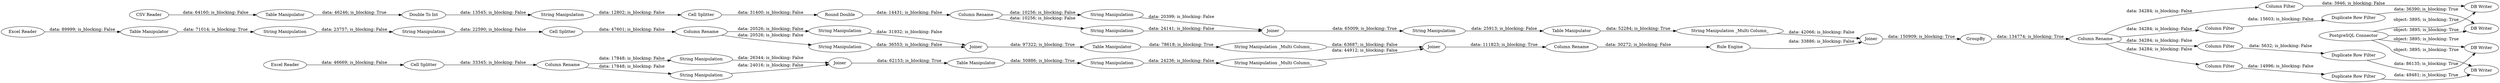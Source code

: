 digraph {
	"8365187475473225234_26" [label="Cell Splitter"]
	"-290915704965861738_61" [label="Column Filter"]
	"8992122588066961143_18" [label="Cell Splitter"]
	"8992122588066961143_1" [label="Excel Reader"]
	"8992122588066961143_17" [label=Joiner]
	"8992122588066961143_21" [label="Table Manipulator"]
	"8365187475473225234_41" [label="String Manipulation"]
	"8365187475473225234_2" [label="CSV Reader"]
	"8992122588066961143_19" [label="String Manipulation"]
	"8992122588066961143_16" [label="Table Manipulator"]
	"8365187475473225234_36" [label="String Manipulation _Multi Column_"]
	"-290915704965861738_50" [label="DB Writer"]
	"8365187475473225234_24" [label="Table Manipulator"]
	"8365187475473225234_29" [label="Column Rename"]
	"8992122588066961143_48" [label="String Manipulation"]
	"-290915704965861738_53" [label="DB Writer"]
	"8992122588066961143_47" [label="Column Rename"]
	"8992122588066961143_14" [label="String Manipulation"]
	"8992122588066961143_22" [label="Column Rename"]
	"8365187475473225234_35" [label="String Manipulation"]
	"8992122588066961143_33" [label="String Manipulation"]
	"8365187475473225234_23" [label="String Manipulation"]
	"-290915704965861738_63" [label="Duplicate Row Filter"]
	"8365187475473225234_28" [label="Table Manipulator"]
	"8992122588066961143_39" [label="String Manipulation _Multi Column_"]
	"-290915704965861738_59" [label="Duplicate Row Filter"]
	"-290915704965861738_56" [label="Duplicate Row Filter"]
	"8992122588066961143_3" [label="Excel Reader"]
	"-290915704965861738_52" [label="DB Writer"]
	"-290915704965861738_51" [label="DB Writer"]
	"8992122588066961143_15" [label=Joiner]
	"8365187475473225234_34" [label="Double To Int"]
	"8992122588066961143_30" [label=Joiner]
	"8365187475473225234_25" [label=Joiner]
	"-290915704965861738_49" [label="Column Rename"]
	"-290915704965861738_5" [label="PostgreSQL Connector"]
	"-290915704965861738_32" [label=Joiner]
	"8992122588066961143_40" [label="String Manipulation _Multi Column_"]
	"8992122588066961143_20" [label="String Manipulation"]
	"8992122588066961143_9" [label="Column Rename"]
	"-290915704965861738_62" [label="Column Filter"]
	"8992122588066961143_6" [label="Table Manipulator"]
	"-290915704965861738_64" [label="Column Filter"]
	"8992122588066961143_12" [label="String Manipulation"]
	"8992122588066961143_8" [label="Cell Splitter"]
	"8365187475473225234_42" [label="Round Double"]
	"8365187475473225234_27" [label="String Manipulation"]
	"-290915704965861738_60" [label="Column Filter"]
	"8992122588066961143_46" [label="Rule Engine"]
	"8992122588066961143_31" [label="String Manipulation"]
	"-290915704965861738_44" [label=GroupBy]
	"8992122588066961143_39" -> "8992122588066961143_30" [label="data: 44912; is_blocking: False"]
	"8992122588066961143_30" -> "8992122588066961143_47" [label="data: 111823; is_blocking: True"]
	"-290915704965861738_63" -> "-290915704965861738_51" [label="data: 86135; is_blocking: True"]
	"8992122588066961143_19" -> "8992122588066961143_17" [label="data: 24016; is_blocking: False"]
	"8992122588066961143_3" -> "8992122588066961143_18" [label="data: 46669; is_blocking: False"]
	"8992122588066961143_14" -> "8992122588066961143_15" [label="data: 31932; is_blocking: False"]
	"8992122588066961143_18" -> "8992122588066961143_22" [label="data: 33345; is_blocking: False"]
	"-290915704965861738_44" -> "-290915704965861738_49" [label="data: 134774; is_blocking: True"]
	"8365187475473225234_29" -> "8365187475473225234_23" [label="data: 10256; is_blocking: False"]
	"8365187475473225234_24" -> "8365187475473225234_34" [label="data: 46246; is_blocking: True"]
	"-290915704965861738_5" -> "-290915704965861738_52" [label="object: 3895; is_blocking: True"]
	"8992122588066961143_9" -> "8992122588066961143_14" [label="data: 20526; is_blocking: False"]
	"8365187475473225234_41" -> "8365187475473225234_26" [label="data: 12802; is_blocking: False"]
	"-290915704965861738_49" -> "-290915704965861738_60" [label="data: 34284; is_blocking: False"]
	"-290915704965861738_64" -> "-290915704965861738_53" [label="data: 3946; is_blocking: False"]
	"-290915704965861738_49" -> "-290915704965861738_61" [label="data: 34284; is_blocking: False"]
	"8992122588066961143_17" -> "8992122588066961143_21" [label="data: 62153; is_blocking: True"]
	"8365187475473225234_35" -> "8365187475473225234_28" [label="data: 25913; is_blocking: False"]
	"8992122588066961143_16" -> "8992122588066961143_40" [label="data: 78618; is_blocking: True"]
	"-290915704965861738_60" -> "-290915704965861738_59" [label="data: 14996; is_blocking: False"]
	"-290915704965861738_5" -> "-290915704965861738_50" [label="object: 3895; is_blocking: True"]
	"8992122588066961143_40" -> "8992122588066961143_30" [label="data: 63687; is_blocking: False"]
	"8365187475473225234_36" -> "-290915704965861738_32" [label="data: 42066; is_blocking: False"]
	"8365187475473225234_2" -> "8365187475473225234_24" [label="data: 64160; is_blocking: False"]
	"8992122588066961143_9" -> "8992122588066961143_12" [label="data: 20526; is_blocking: False"]
	"8365187475473225234_28" -> "8365187475473225234_36" [label="data: 52284; is_blocking: True"]
	"8992122588066961143_15" -> "8992122588066961143_16" [label="data: 97322; is_blocking: True"]
	"8365187475473225234_29" -> "8365187475473225234_27" [label="data: 10256; is_blocking: False"]
	"8365187475473225234_23" -> "8365187475473225234_25" [label="data: 20399; is_blocking: False"]
	"8992122588066961143_31" -> "8992122588066961143_33" [label="data: 23757; is_blocking: False"]
	"-290915704965861738_32" -> "-290915704965861738_44" [label="data: 150909; is_blocking: True"]
	"8992122588066961143_20" -> "8992122588066961143_17" [label="data: 26344; is_blocking: False"]
	"8365187475473225234_34" -> "8365187475473225234_41" [label="data: 13545; is_blocking: False"]
	"-290915704965861738_59" -> "-290915704965861738_52" [label="data: 49481; is_blocking: True"]
	"-290915704965861738_5" -> "-290915704965861738_53" [label="object: 3895; is_blocking: True"]
	"8365187475473225234_25" -> "8365187475473225234_35" [label="data: 65009; is_blocking: True"]
	"8992122588066961143_6" -> "8992122588066961143_31" [label="data: 71014; is_blocking: True"]
	"8365187475473225234_27" -> "8365187475473225234_25" [label="data: 24141; is_blocking: False"]
	"8365187475473225234_42" -> "8365187475473225234_29" [label="data: 14431; is_blocking: False"]
	"8992122588066961143_21" -> "8992122588066961143_48" [label="data: 50886; is_blocking: True"]
	"-290915704965861738_5" -> "-290915704965861738_51" [label="object: 3895; is_blocking: True"]
	"-290915704965861738_49" -> "-290915704965861738_62" [label="data: 34284; is_blocking: False"]
	"-290915704965861738_62" -> "-290915704965861738_63" [label="data: 5632; is_blocking: False"]
	"8365187475473225234_26" -> "8365187475473225234_42" [label="data: 31400; is_blocking: False"]
	"8992122588066961143_46" -> "-290915704965861738_32" [label="data: 33886; is_blocking: False"]
	"8992122588066961143_12" -> "8992122588066961143_15" [label="data: 36553; is_blocking: False"]
	"8992122588066961143_47" -> "8992122588066961143_46" [label="data: 30272; is_blocking: False"]
	"-290915704965861738_61" -> "-290915704965861738_56" [label="data: 15603; is_blocking: False"]
	"8992122588066961143_1" -> "8992122588066961143_6" [label="data: 89999; is_blocking: False"]
	"8992122588066961143_22" -> "8992122588066961143_20" [label="data: 17848; is_blocking: False"]
	"-290915704965861738_49" -> "-290915704965861738_64" [label="data: 34284; is_blocking: False"]
	"8992122588066961143_8" -> "8992122588066961143_9" [label="data: 47601; is_blocking: False"]
	"8992122588066961143_48" -> "8992122588066961143_39" [label="data: 24236; is_blocking: False"]
	"8992122588066961143_33" -> "8992122588066961143_8" [label="data: 22590; is_blocking: False"]
	"-290915704965861738_56" -> "-290915704965861738_50" [label="data: 36390; is_blocking: True"]
	"8992122588066961143_22" -> "8992122588066961143_19" [label="data: 17848; is_blocking: False"]
	rankdir=LR
}
